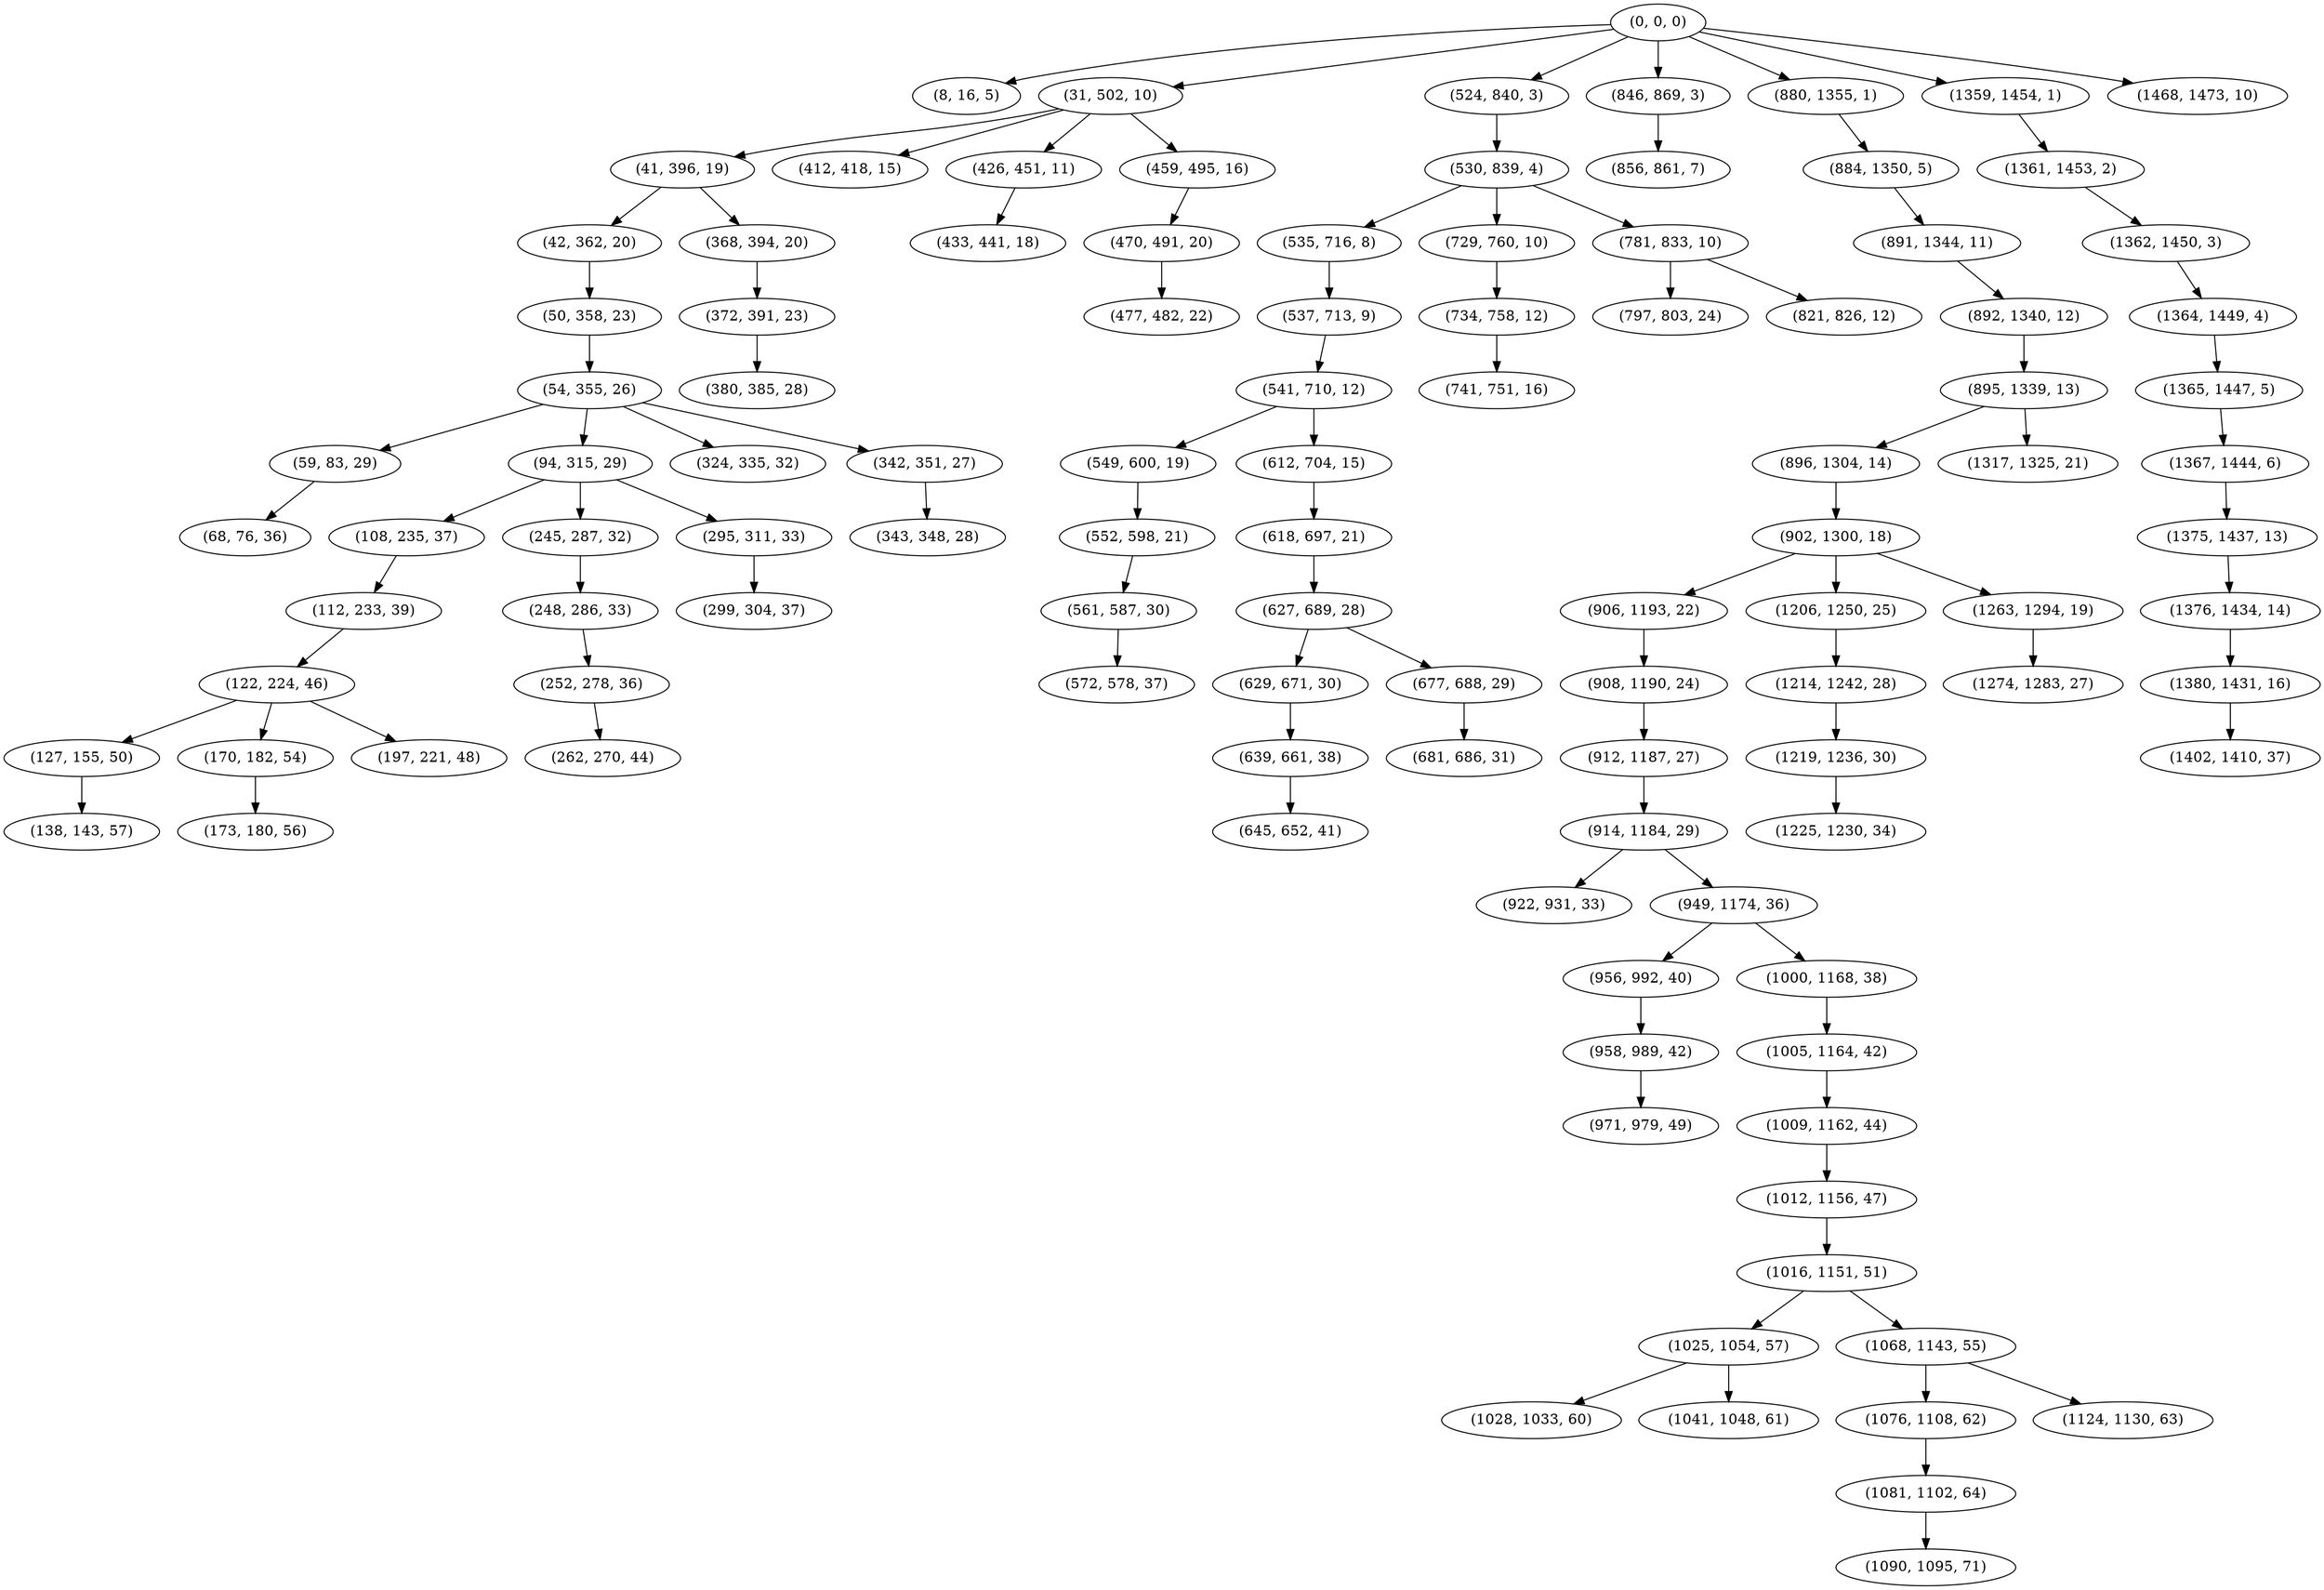 digraph tree {
    "(0, 0, 0)";
    "(8, 16, 5)";
    "(31, 502, 10)";
    "(41, 396, 19)";
    "(42, 362, 20)";
    "(50, 358, 23)";
    "(54, 355, 26)";
    "(59, 83, 29)";
    "(68, 76, 36)";
    "(94, 315, 29)";
    "(108, 235, 37)";
    "(112, 233, 39)";
    "(122, 224, 46)";
    "(127, 155, 50)";
    "(138, 143, 57)";
    "(170, 182, 54)";
    "(173, 180, 56)";
    "(197, 221, 48)";
    "(245, 287, 32)";
    "(248, 286, 33)";
    "(252, 278, 36)";
    "(262, 270, 44)";
    "(295, 311, 33)";
    "(299, 304, 37)";
    "(324, 335, 32)";
    "(342, 351, 27)";
    "(343, 348, 28)";
    "(368, 394, 20)";
    "(372, 391, 23)";
    "(380, 385, 28)";
    "(412, 418, 15)";
    "(426, 451, 11)";
    "(433, 441, 18)";
    "(459, 495, 16)";
    "(470, 491, 20)";
    "(477, 482, 22)";
    "(524, 840, 3)";
    "(530, 839, 4)";
    "(535, 716, 8)";
    "(537, 713, 9)";
    "(541, 710, 12)";
    "(549, 600, 19)";
    "(552, 598, 21)";
    "(561, 587, 30)";
    "(572, 578, 37)";
    "(612, 704, 15)";
    "(618, 697, 21)";
    "(627, 689, 28)";
    "(629, 671, 30)";
    "(639, 661, 38)";
    "(645, 652, 41)";
    "(677, 688, 29)";
    "(681, 686, 31)";
    "(729, 760, 10)";
    "(734, 758, 12)";
    "(741, 751, 16)";
    "(781, 833, 10)";
    "(797, 803, 24)";
    "(821, 826, 12)";
    "(846, 869, 3)";
    "(856, 861, 7)";
    "(880, 1355, 1)";
    "(884, 1350, 5)";
    "(891, 1344, 11)";
    "(892, 1340, 12)";
    "(895, 1339, 13)";
    "(896, 1304, 14)";
    "(902, 1300, 18)";
    "(906, 1193, 22)";
    "(908, 1190, 24)";
    "(912, 1187, 27)";
    "(914, 1184, 29)";
    "(922, 931, 33)";
    "(949, 1174, 36)";
    "(956, 992, 40)";
    "(958, 989, 42)";
    "(971, 979, 49)";
    "(1000, 1168, 38)";
    "(1005, 1164, 42)";
    "(1009, 1162, 44)";
    "(1012, 1156, 47)";
    "(1016, 1151, 51)";
    "(1025, 1054, 57)";
    "(1028, 1033, 60)";
    "(1041, 1048, 61)";
    "(1068, 1143, 55)";
    "(1076, 1108, 62)";
    "(1081, 1102, 64)";
    "(1090, 1095, 71)";
    "(1124, 1130, 63)";
    "(1206, 1250, 25)";
    "(1214, 1242, 28)";
    "(1219, 1236, 30)";
    "(1225, 1230, 34)";
    "(1263, 1294, 19)";
    "(1274, 1283, 27)";
    "(1317, 1325, 21)";
    "(1359, 1454, 1)";
    "(1361, 1453, 2)";
    "(1362, 1450, 3)";
    "(1364, 1449, 4)";
    "(1365, 1447, 5)";
    "(1367, 1444, 6)";
    "(1375, 1437, 13)";
    "(1376, 1434, 14)";
    "(1380, 1431, 16)";
    "(1402, 1410, 37)";
    "(1468, 1473, 10)";
    "(0, 0, 0)" -> "(8, 16, 5)";
    "(0, 0, 0)" -> "(31, 502, 10)";
    "(0, 0, 0)" -> "(524, 840, 3)";
    "(0, 0, 0)" -> "(846, 869, 3)";
    "(0, 0, 0)" -> "(880, 1355, 1)";
    "(0, 0, 0)" -> "(1359, 1454, 1)";
    "(0, 0, 0)" -> "(1468, 1473, 10)";
    "(31, 502, 10)" -> "(41, 396, 19)";
    "(31, 502, 10)" -> "(412, 418, 15)";
    "(31, 502, 10)" -> "(426, 451, 11)";
    "(31, 502, 10)" -> "(459, 495, 16)";
    "(41, 396, 19)" -> "(42, 362, 20)";
    "(41, 396, 19)" -> "(368, 394, 20)";
    "(42, 362, 20)" -> "(50, 358, 23)";
    "(50, 358, 23)" -> "(54, 355, 26)";
    "(54, 355, 26)" -> "(59, 83, 29)";
    "(54, 355, 26)" -> "(94, 315, 29)";
    "(54, 355, 26)" -> "(324, 335, 32)";
    "(54, 355, 26)" -> "(342, 351, 27)";
    "(59, 83, 29)" -> "(68, 76, 36)";
    "(94, 315, 29)" -> "(108, 235, 37)";
    "(94, 315, 29)" -> "(245, 287, 32)";
    "(94, 315, 29)" -> "(295, 311, 33)";
    "(108, 235, 37)" -> "(112, 233, 39)";
    "(112, 233, 39)" -> "(122, 224, 46)";
    "(122, 224, 46)" -> "(127, 155, 50)";
    "(122, 224, 46)" -> "(170, 182, 54)";
    "(122, 224, 46)" -> "(197, 221, 48)";
    "(127, 155, 50)" -> "(138, 143, 57)";
    "(170, 182, 54)" -> "(173, 180, 56)";
    "(245, 287, 32)" -> "(248, 286, 33)";
    "(248, 286, 33)" -> "(252, 278, 36)";
    "(252, 278, 36)" -> "(262, 270, 44)";
    "(295, 311, 33)" -> "(299, 304, 37)";
    "(342, 351, 27)" -> "(343, 348, 28)";
    "(368, 394, 20)" -> "(372, 391, 23)";
    "(372, 391, 23)" -> "(380, 385, 28)";
    "(426, 451, 11)" -> "(433, 441, 18)";
    "(459, 495, 16)" -> "(470, 491, 20)";
    "(470, 491, 20)" -> "(477, 482, 22)";
    "(524, 840, 3)" -> "(530, 839, 4)";
    "(530, 839, 4)" -> "(535, 716, 8)";
    "(530, 839, 4)" -> "(729, 760, 10)";
    "(530, 839, 4)" -> "(781, 833, 10)";
    "(535, 716, 8)" -> "(537, 713, 9)";
    "(537, 713, 9)" -> "(541, 710, 12)";
    "(541, 710, 12)" -> "(549, 600, 19)";
    "(541, 710, 12)" -> "(612, 704, 15)";
    "(549, 600, 19)" -> "(552, 598, 21)";
    "(552, 598, 21)" -> "(561, 587, 30)";
    "(561, 587, 30)" -> "(572, 578, 37)";
    "(612, 704, 15)" -> "(618, 697, 21)";
    "(618, 697, 21)" -> "(627, 689, 28)";
    "(627, 689, 28)" -> "(629, 671, 30)";
    "(627, 689, 28)" -> "(677, 688, 29)";
    "(629, 671, 30)" -> "(639, 661, 38)";
    "(639, 661, 38)" -> "(645, 652, 41)";
    "(677, 688, 29)" -> "(681, 686, 31)";
    "(729, 760, 10)" -> "(734, 758, 12)";
    "(734, 758, 12)" -> "(741, 751, 16)";
    "(781, 833, 10)" -> "(797, 803, 24)";
    "(781, 833, 10)" -> "(821, 826, 12)";
    "(846, 869, 3)" -> "(856, 861, 7)";
    "(880, 1355, 1)" -> "(884, 1350, 5)";
    "(884, 1350, 5)" -> "(891, 1344, 11)";
    "(891, 1344, 11)" -> "(892, 1340, 12)";
    "(892, 1340, 12)" -> "(895, 1339, 13)";
    "(895, 1339, 13)" -> "(896, 1304, 14)";
    "(895, 1339, 13)" -> "(1317, 1325, 21)";
    "(896, 1304, 14)" -> "(902, 1300, 18)";
    "(902, 1300, 18)" -> "(906, 1193, 22)";
    "(902, 1300, 18)" -> "(1206, 1250, 25)";
    "(902, 1300, 18)" -> "(1263, 1294, 19)";
    "(906, 1193, 22)" -> "(908, 1190, 24)";
    "(908, 1190, 24)" -> "(912, 1187, 27)";
    "(912, 1187, 27)" -> "(914, 1184, 29)";
    "(914, 1184, 29)" -> "(922, 931, 33)";
    "(914, 1184, 29)" -> "(949, 1174, 36)";
    "(949, 1174, 36)" -> "(956, 992, 40)";
    "(949, 1174, 36)" -> "(1000, 1168, 38)";
    "(956, 992, 40)" -> "(958, 989, 42)";
    "(958, 989, 42)" -> "(971, 979, 49)";
    "(1000, 1168, 38)" -> "(1005, 1164, 42)";
    "(1005, 1164, 42)" -> "(1009, 1162, 44)";
    "(1009, 1162, 44)" -> "(1012, 1156, 47)";
    "(1012, 1156, 47)" -> "(1016, 1151, 51)";
    "(1016, 1151, 51)" -> "(1025, 1054, 57)";
    "(1016, 1151, 51)" -> "(1068, 1143, 55)";
    "(1025, 1054, 57)" -> "(1028, 1033, 60)";
    "(1025, 1054, 57)" -> "(1041, 1048, 61)";
    "(1068, 1143, 55)" -> "(1076, 1108, 62)";
    "(1068, 1143, 55)" -> "(1124, 1130, 63)";
    "(1076, 1108, 62)" -> "(1081, 1102, 64)";
    "(1081, 1102, 64)" -> "(1090, 1095, 71)";
    "(1206, 1250, 25)" -> "(1214, 1242, 28)";
    "(1214, 1242, 28)" -> "(1219, 1236, 30)";
    "(1219, 1236, 30)" -> "(1225, 1230, 34)";
    "(1263, 1294, 19)" -> "(1274, 1283, 27)";
    "(1359, 1454, 1)" -> "(1361, 1453, 2)";
    "(1361, 1453, 2)" -> "(1362, 1450, 3)";
    "(1362, 1450, 3)" -> "(1364, 1449, 4)";
    "(1364, 1449, 4)" -> "(1365, 1447, 5)";
    "(1365, 1447, 5)" -> "(1367, 1444, 6)";
    "(1367, 1444, 6)" -> "(1375, 1437, 13)";
    "(1375, 1437, 13)" -> "(1376, 1434, 14)";
    "(1376, 1434, 14)" -> "(1380, 1431, 16)";
    "(1380, 1431, 16)" -> "(1402, 1410, 37)";
}
